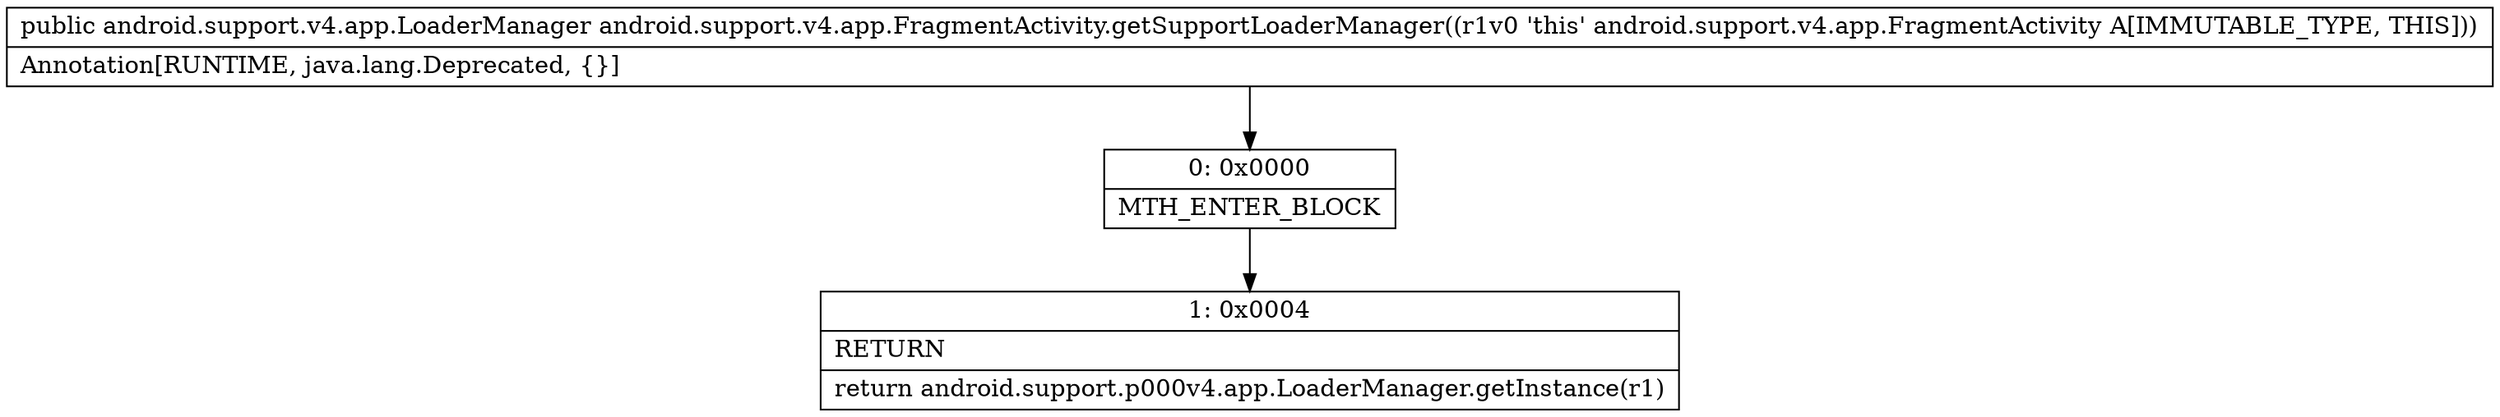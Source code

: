 digraph "CFG forandroid.support.v4.app.FragmentActivity.getSupportLoaderManager()Landroid\/support\/v4\/app\/LoaderManager;" {
Node_0 [shape=record,label="{0\:\ 0x0000|MTH_ENTER_BLOCK\l}"];
Node_1 [shape=record,label="{1\:\ 0x0004|RETURN\l|return android.support.p000v4.app.LoaderManager.getInstance(r1)\l}"];
MethodNode[shape=record,label="{public android.support.v4.app.LoaderManager android.support.v4.app.FragmentActivity.getSupportLoaderManager((r1v0 'this' android.support.v4.app.FragmentActivity A[IMMUTABLE_TYPE, THIS]))  | Annotation[RUNTIME, java.lang.Deprecated, \{\}]\l}"];
MethodNode -> Node_0;
Node_0 -> Node_1;
}

